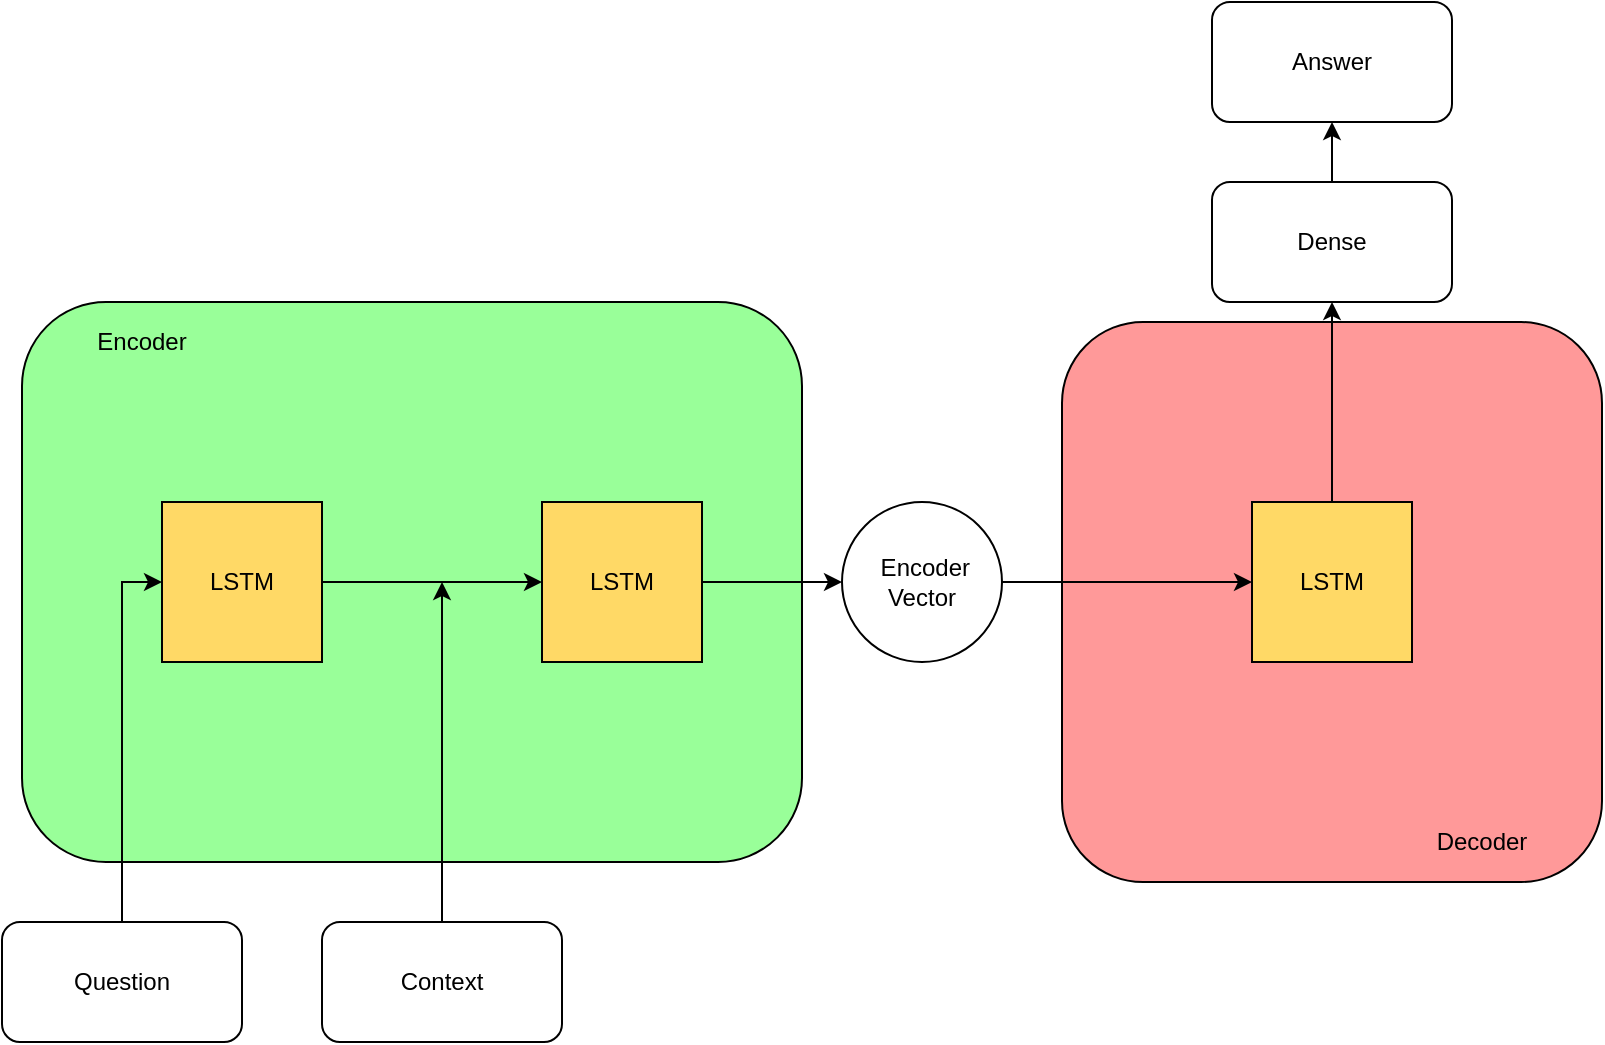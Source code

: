 <mxfile version="14.9.1" type="google"><diagram id="fqeDDGheaL3BYQ9W_K44" name="Page-1"><mxGraphModel dx="1278" dy="585" grid="1" gridSize="10" guides="1" tooltips="1" connect="1" arrows="1" fold="1" page="1" pageScale="1" pageWidth="827" pageHeight="1169" math="0" shadow="0"><root><mxCell id="0"/><mxCell id="1" parent="0"/><mxCell id="ZipBOXXeNnIXLBRdSUIu-2" value="" style="rounded=1;whiteSpace=wrap;html=1;fillColor=#99FF99;" vertex="1" parent="1"><mxGeometry x="30" y="460" width="390" height="280" as="geometry"/></mxCell><mxCell id="ZipBOXXeNnIXLBRdSUIu-9" style="edgeStyle=orthogonalEdgeStyle;rounded=0;orthogonalLoop=1;jettySize=auto;html=1;" edge="1" parent="1" source="ZipBOXXeNnIXLBRdSUIu-3"><mxGeometry relative="1" as="geometry"><mxPoint x="240" y="600" as="targetPoint"/></mxGeometry></mxCell><mxCell id="ZipBOXXeNnIXLBRdSUIu-3" value="Context" style="rounded=1;whiteSpace=wrap;html=1;" vertex="1" parent="1"><mxGeometry x="180" y="770" width="120" height="60" as="geometry"/></mxCell><mxCell id="ZipBOXXeNnIXLBRdSUIu-8" style="edgeStyle=orthogonalEdgeStyle;rounded=0;orthogonalLoop=1;jettySize=auto;html=1;entryX=0;entryY=0.5;entryDx=0;entryDy=0;" edge="1" parent="1" source="ZipBOXXeNnIXLBRdSUIu-4" target="ZipBOXXeNnIXLBRdSUIu-6"><mxGeometry relative="1" as="geometry"/></mxCell><mxCell id="ZipBOXXeNnIXLBRdSUIu-4" value="Question" style="rounded=1;whiteSpace=wrap;html=1;" vertex="1" parent="1"><mxGeometry x="20" y="770" width="120" height="60" as="geometry"/></mxCell><mxCell id="ZipBOXXeNnIXLBRdSUIu-5" value="Encoder" style="text;html=1;strokeColor=none;fillColor=none;align=center;verticalAlign=middle;whiteSpace=wrap;rounded=0;" vertex="1" parent="1"><mxGeometry x="60" y="470" width="60" height="20" as="geometry"/></mxCell><mxCell id="ZipBOXXeNnIXLBRdSUIu-10" style="edgeStyle=orthogonalEdgeStyle;rounded=0;orthogonalLoop=1;jettySize=auto;html=1;entryX=0;entryY=0.5;entryDx=0;entryDy=0;" edge="1" parent="1" source="ZipBOXXeNnIXLBRdSUIu-6" target="ZipBOXXeNnIXLBRdSUIu-7"><mxGeometry relative="1" as="geometry"><mxPoint x="280" y="600" as="targetPoint"/></mxGeometry></mxCell><mxCell id="ZipBOXXeNnIXLBRdSUIu-6" value="LSTM" style="whiteSpace=wrap;html=1;aspect=fixed;fillColor=#FFD966;" vertex="1" parent="1"><mxGeometry x="100" y="560" width="80" height="80" as="geometry"/></mxCell><mxCell id="ZipBOXXeNnIXLBRdSUIu-12" style="edgeStyle=orthogonalEdgeStyle;rounded=0;orthogonalLoop=1;jettySize=auto;html=1;exitX=1;exitY=0.5;exitDx=0;exitDy=0;entryX=0;entryY=0.5;entryDx=0;entryDy=0;" edge="1" parent="1" source="ZipBOXXeNnIXLBRdSUIu-7" target="ZipBOXXeNnIXLBRdSUIu-11"><mxGeometry relative="1" as="geometry"/></mxCell><mxCell id="ZipBOXXeNnIXLBRdSUIu-7" value="LSTM" style="whiteSpace=wrap;html=1;aspect=fixed;fillColor=#FFD966;" vertex="1" parent="1"><mxGeometry x="290" y="560" width="80" height="80" as="geometry"/></mxCell><mxCell id="ZipBOXXeNnIXLBRdSUIu-13" value="" style="rounded=1;whiteSpace=wrap;html=1;fillColor=#FF9999;" vertex="1" parent="1"><mxGeometry x="550" y="470" width="270" height="280" as="geometry"/></mxCell><mxCell id="ZipBOXXeNnIXLBRdSUIu-16" style="edgeStyle=orthogonalEdgeStyle;rounded=0;orthogonalLoop=1;jettySize=auto;html=1;entryX=0;entryY=0.5;entryDx=0;entryDy=0;" edge="1" parent="1" source="ZipBOXXeNnIXLBRdSUIu-11" target="ZipBOXXeNnIXLBRdSUIu-15"><mxGeometry relative="1" as="geometry"/></mxCell><mxCell id="ZipBOXXeNnIXLBRdSUIu-11" value="&amp;nbsp; Encoder&amp;nbsp;&lt;br&gt;Vector" style="ellipse;whiteSpace=wrap;html=1;aspect=fixed;" vertex="1" parent="1"><mxGeometry x="440" y="560" width="80" height="80" as="geometry"/></mxCell><mxCell id="ZipBOXXeNnIXLBRdSUIu-14" value="Decoder" style="text;html=1;strokeColor=none;fillColor=none;align=center;verticalAlign=middle;whiteSpace=wrap;rounded=0;" vertex="1" parent="1"><mxGeometry x="730" y="720" width="60" height="20" as="geometry"/></mxCell><mxCell id="ZipBOXXeNnIXLBRdSUIu-21" style="edgeStyle=orthogonalEdgeStyle;rounded=0;orthogonalLoop=1;jettySize=auto;html=1;entryX=0.5;entryY=1;entryDx=0;entryDy=0;" edge="1" parent="1" source="ZipBOXXeNnIXLBRdSUIu-15" target="ZipBOXXeNnIXLBRdSUIu-20"><mxGeometry relative="1" as="geometry"/></mxCell><mxCell id="ZipBOXXeNnIXLBRdSUIu-15" value="LSTM" style="whiteSpace=wrap;html=1;aspect=fixed;fillColor=#FFD966;" vertex="1" parent="1"><mxGeometry x="645" y="560" width="80" height="80" as="geometry"/></mxCell><mxCell id="ZipBOXXeNnIXLBRdSUIu-17" value="Answer" style="rounded=1;whiteSpace=wrap;html=1;" vertex="1" parent="1"><mxGeometry x="625" y="310" width="120" height="60" as="geometry"/></mxCell><mxCell id="ZipBOXXeNnIXLBRdSUIu-22" style="edgeStyle=orthogonalEdgeStyle;rounded=0;orthogonalLoop=1;jettySize=auto;html=1;entryX=0.5;entryY=1;entryDx=0;entryDy=0;" edge="1" parent="1" source="ZipBOXXeNnIXLBRdSUIu-20" target="ZipBOXXeNnIXLBRdSUIu-17"><mxGeometry relative="1" as="geometry"/></mxCell><mxCell id="ZipBOXXeNnIXLBRdSUIu-20" value="Dense" style="rounded=1;whiteSpace=wrap;html=1;" vertex="1" parent="1"><mxGeometry x="625" y="400" width="120" height="60" as="geometry"/></mxCell></root></mxGraphModel></diagram></mxfile>
